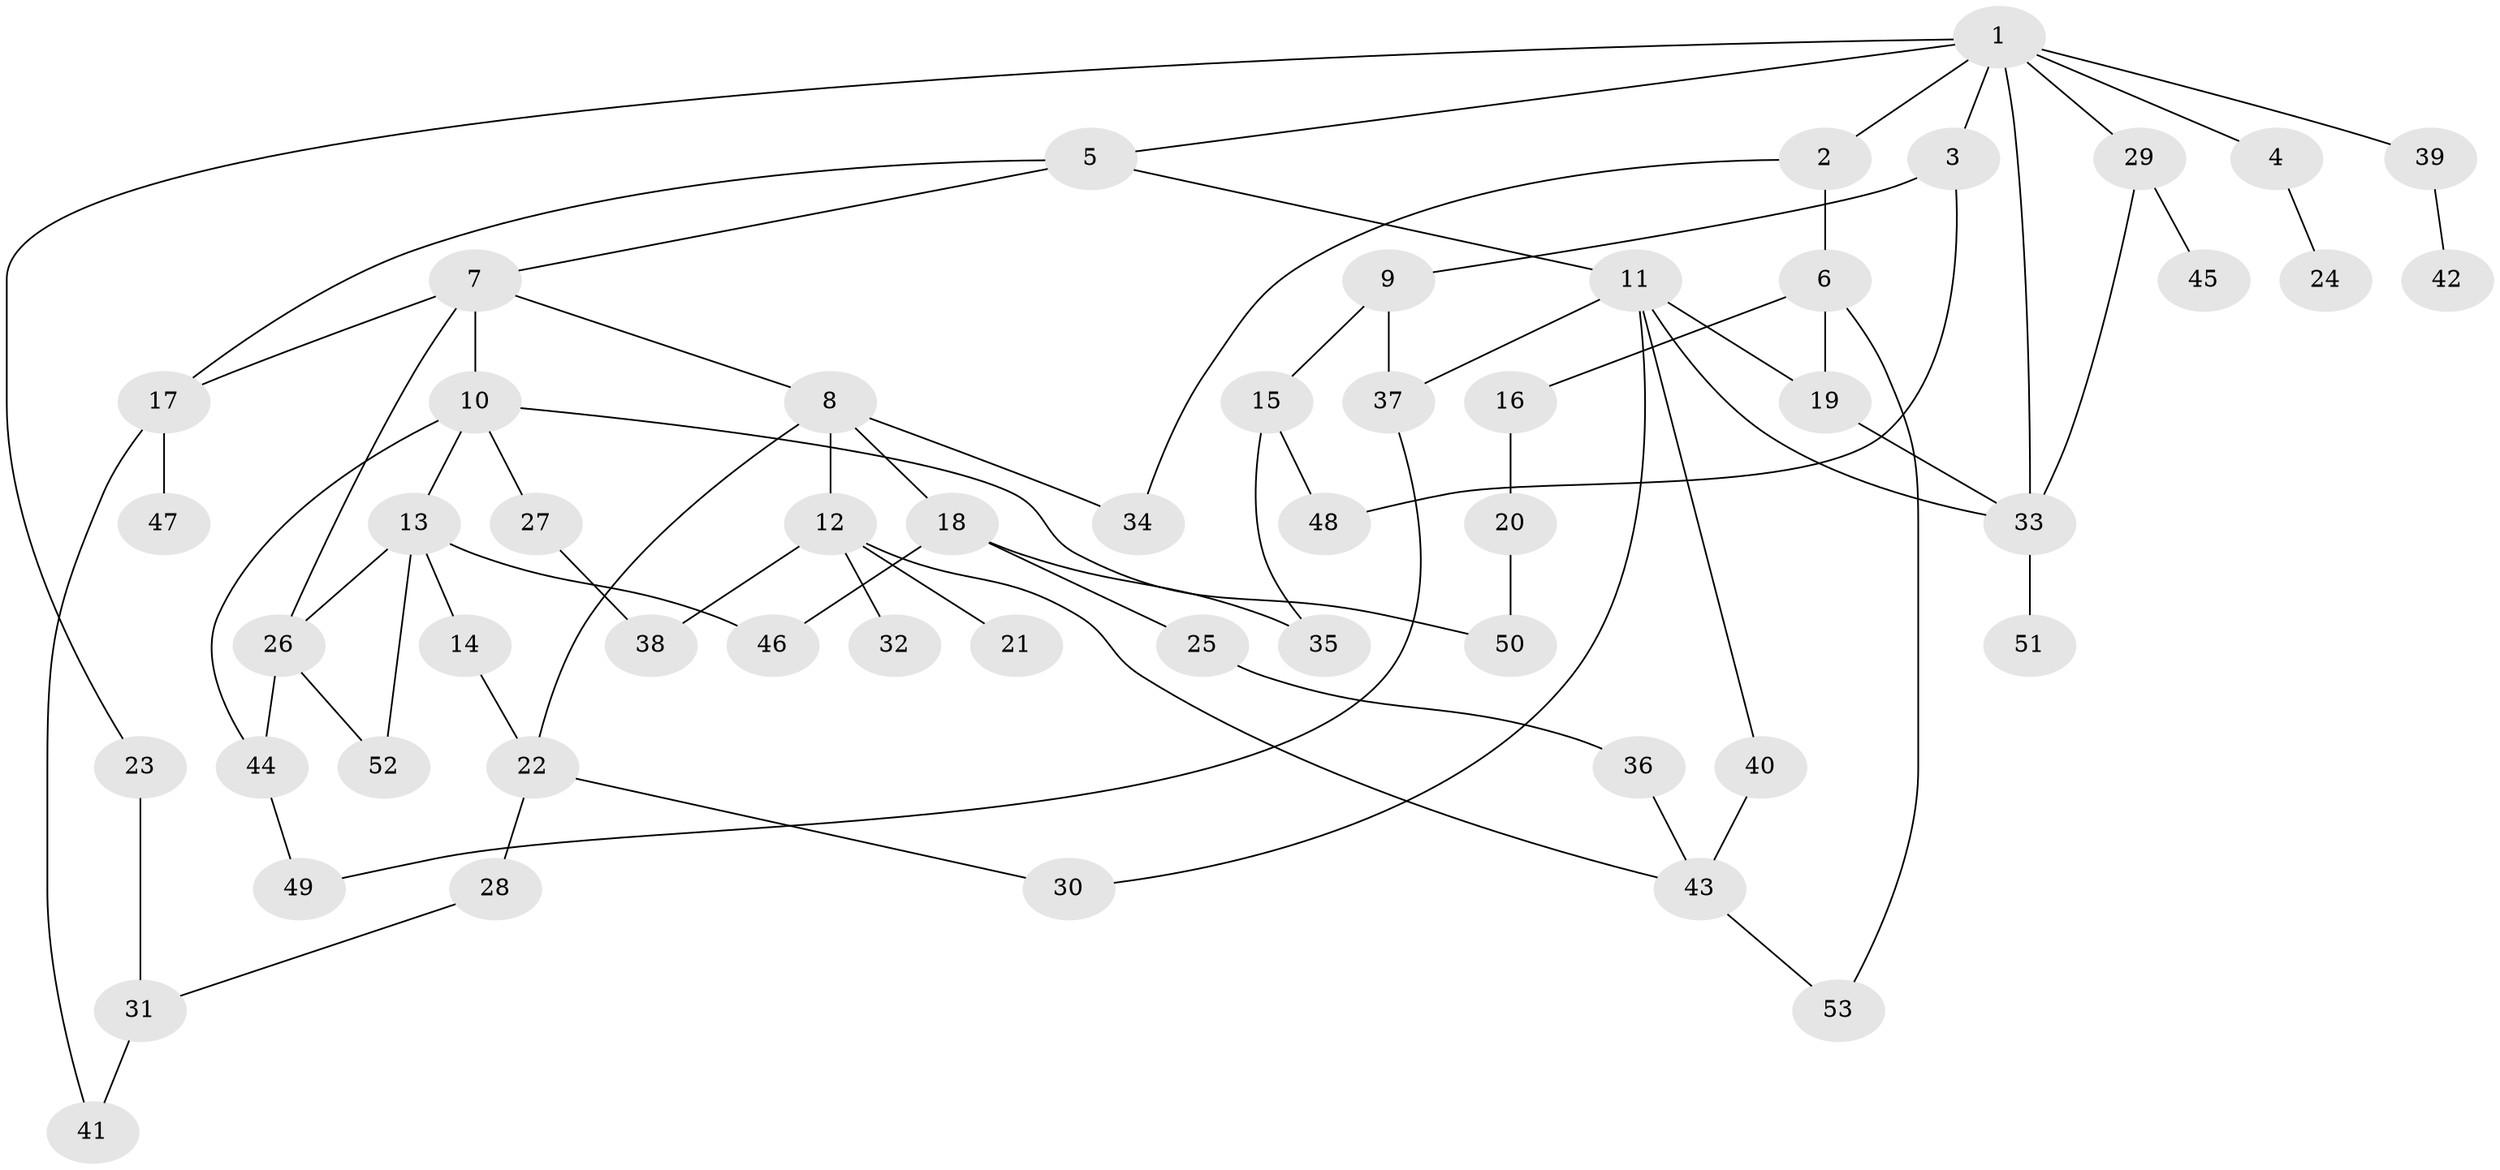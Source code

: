 // coarse degree distribution, {8: 0.05405405405405406, 5: 0.16216216216216217, 2: 0.35135135135135137, 4: 0.13513513513513514, 3: 0.08108108108108109, 6: 0.02702702702702703, 1: 0.1891891891891892}
// Generated by graph-tools (version 1.1) at 2025/23/03/03/25 07:23:30]
// undirected, 53 vertices, 75 edges
graph export_dot {
graph [start="1"]
  node [color=gray90,style=filled];
  1;
  2;
  3;
  4;
  5;
  6;
  7;
  8;
  9;
  10;
  11;
  12;
  13;
  14;
  15;
  16;
  17;
  18;
  19;
  20;
  21;
  22;
  23;
  24;
  25;
  26;
  27;
  28;
  29;
  30;
  31;
  32;
  33;
  34;
  35;
  36;
  37;
  38;
  39;
  40;
  41;
  42;
  43;
  44;
  45;
  46;
  47;
  48;
  49;
  50;
  51;
  52;
  53;
  1 -- 2;
  1 -- 3;
  1 -- 4;
  1 -- 5;
  1 -- 23;
  1 -- 29;
  1 -- 39;
  1 -- 33;
  2 -- 6;
  2 -- 34;
  3 -- 9;
  3 -- 48;
  4 -- 24;
  5 -- 7;
  5 -- 11;
  5 -- 17;
  6 -- 16;
  6 -- 19;
  6 -- 53;
  7 -- 8;
  7 -- 10;
  7 -- 17;
  7 -- 26;
  8 -- 12;
  8 -- 18;
  8 -- 22;
  8 -- 34;
  9 -- 15;
  9 -- 37;
  10 -- 13;
  10 -- 27;
  10 -- 44;
  10 -- 50;
  11 -- 30;
  11 -- 37;
  11 -- 40;
  11 -- 33;
  11 -- 19;
  12 -- 21;
  12 -- 32;
  12 -- 43;
  12 -- 38;
  13 -- 14;
  13 -- 26;
  13 -- 52;
  13 -- 46;
  14 -- 22;
  15 -- 48;
  15 -- 35;
  16 -- 20;
  17 -- 47;
  17 -- 41;
  18 -- 25;
  18 -- 35;
  18 -- 46;
  19 -- 33;
  20 -- 50;
  22 -- 28;
  22 -- 30;
  23 -- 31;
  25 -- 36;
  26 -- 52;
  26 -- 44;
  27 -- 38;
  28 -- 31;
  29 -- 33;
  29 -- 45;
  31 -- 41;
  33 -- 51;
  36 -- 43;
  37 -- 49;
  39 -- 42;
  40 -- 43;
  43 -- 53;
  44 -- 49;
}
